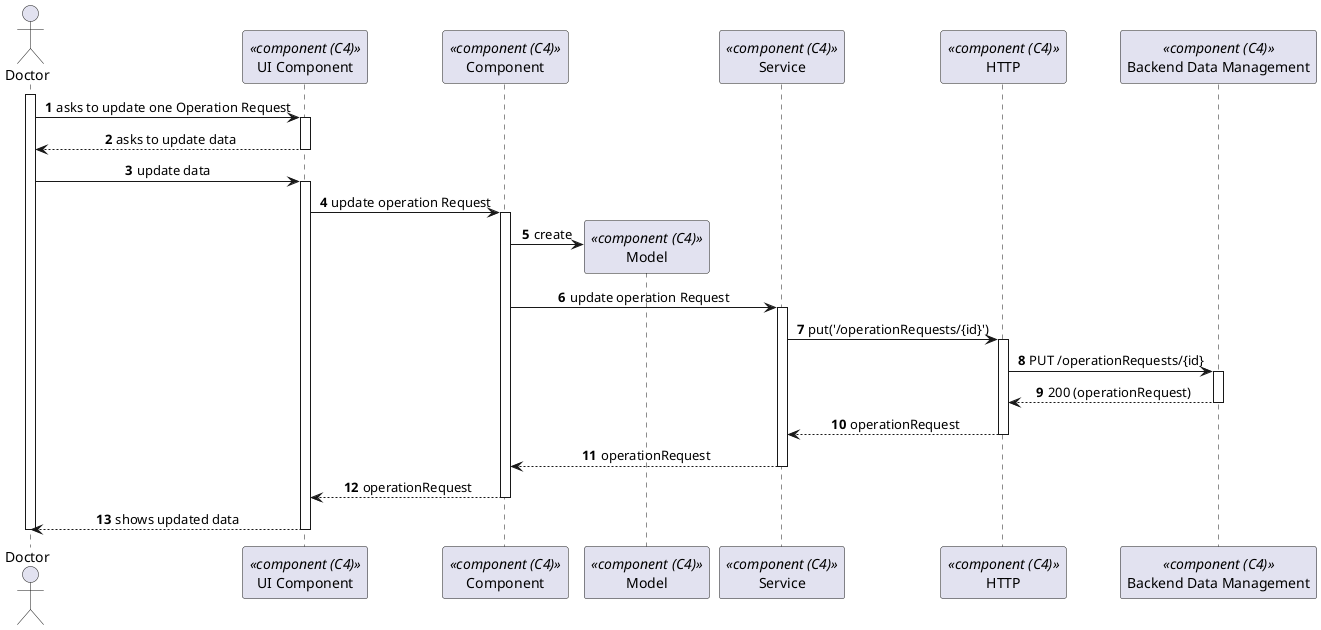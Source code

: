 @startuml process-view
autonumber
skinparam DefaultTextAlignment center

actor Doctor as "Doctor"
participant ComponentUI as "UI Component" <<component (C4)>>
participant Component as "Component" <<component (C4)>>
participant Model as "Model" <<component (C4)>>
participant Service as "Service" <<component (C4)>>
participant HTTP as "HTTP" <<component (C4)>>

participant BackendDataManagement as "Backend Data Management" <<component (C4)>>

activate Doctor

    Doctor -> ComponentUI : asks to update one Operation Request
    activate ComponentUI

        ComponentUI --> Doctor : asks to update data
    
    deactivate ComponentUI

    Doctor -> ComponentUI : update data

    activate ComponentUI

        ComponentUI -> Component : update operation Request
        activate Component

            Component -> Model** : create

            Component -> Service : update operation Request
            activate Service

                Service -> HTTP : put('/operationRequests/{id}')

                activate HTTP
                    HTTP -> BackendDataManagement : PUT /operationRequests/{id}
                    activate BackendDataManagement
                        BackendDataManagement --> HTTP : 200 (operationRequest)
                    deactivate BackendDataManagement
                    
                    HTTP --> Service : operationRequest

                deactivate HTTP

                Service --> Component : operationRequest
            deactivate Service

            Component --> ComponentUI : operationRequest
        deactivate Component

    Doctor <-- ComponentUI : shows updated data
    deactivate ComponentUI

deactivate Doctor

@enduml